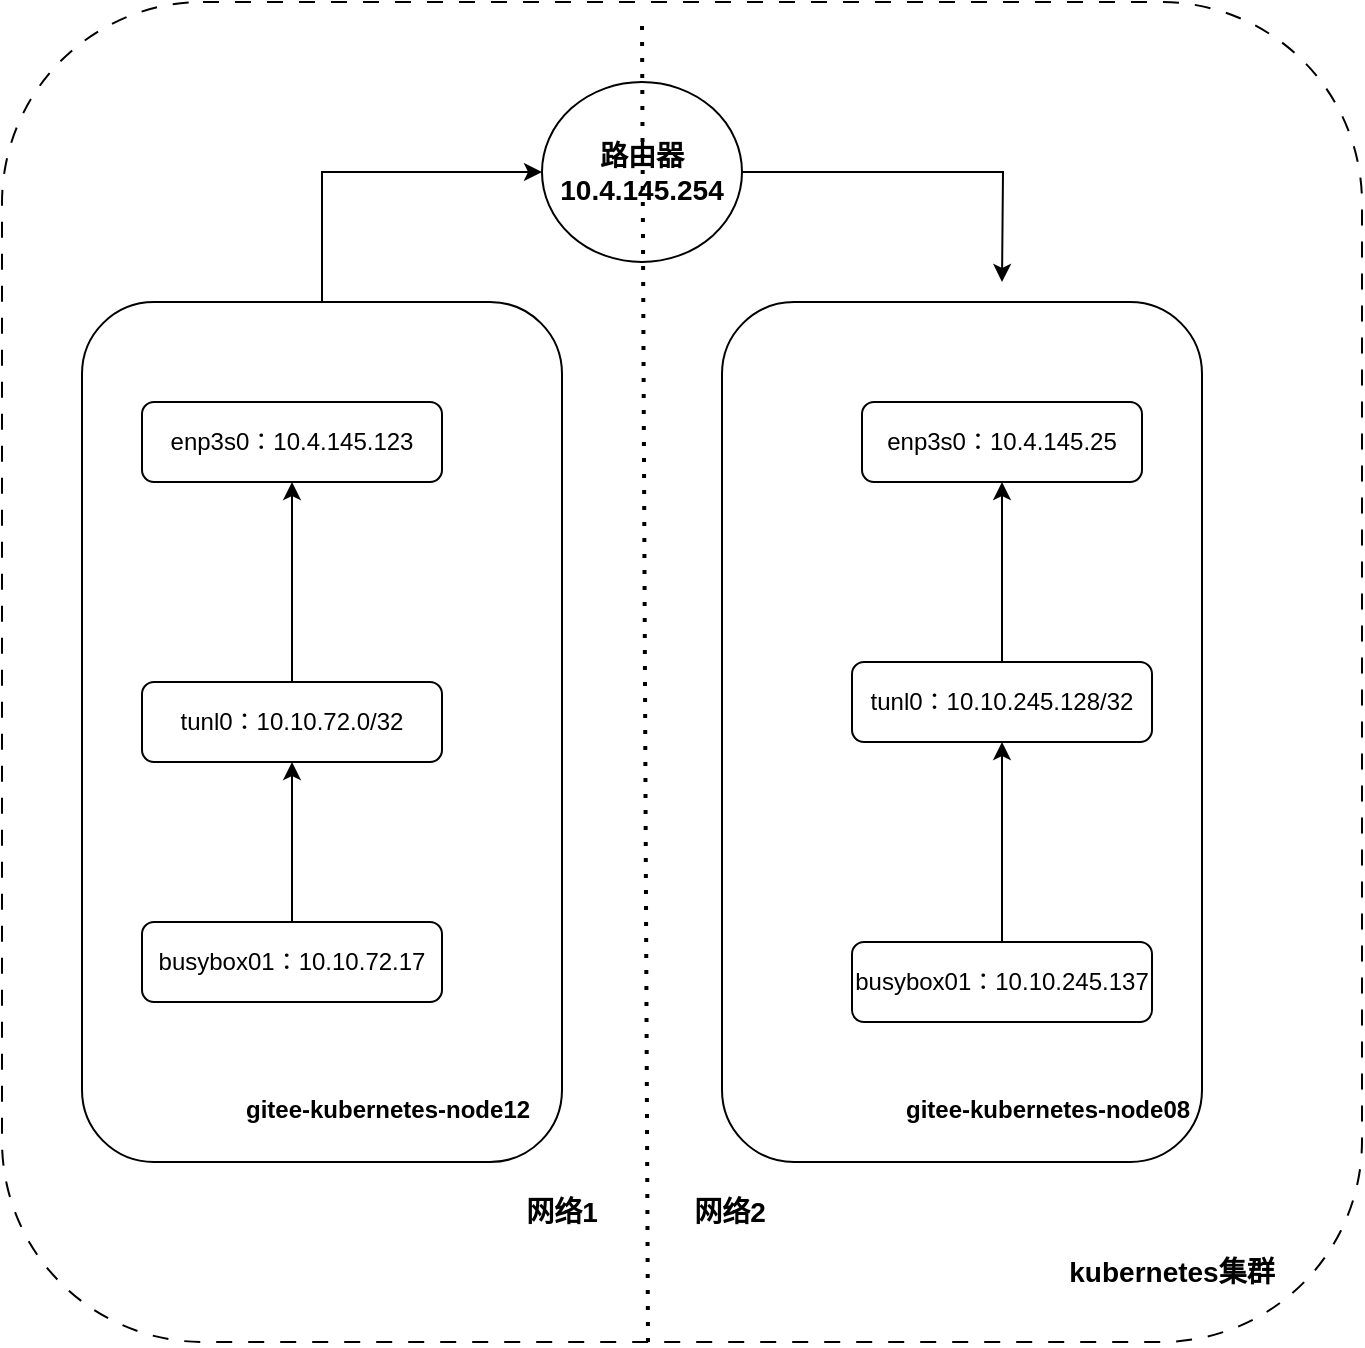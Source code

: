 <mxfile version="22.1.16" type="device">
  <diagram name="第 1 页" id="N5_QySJEJhJfCAWFDY5W">
    <mxGraphModel dx="2074" dy="1197" grid="1" gridSize="10" guides="1" tooltips="1" connect="1" arrows="1" fold="1" page="1" pageScale="1" pageWidth="827" pageHeight="1169" math="0" shadow="0">
      <root>
        <mxCell id="0" />
        <mxCell id="1" parent="0" />
        <mxCell id="dm-ANxLLViGMkjPyaxxt-1" value="" style="rounded=1;whiteSpace=wrap;html=1;dashed=1;dashPattern=8 8;" parent="1" vertex="1">
          <mxGeometry x="80" y="270" width="680" height="670" as="geometry" />
        </mxCell>
        <mxCell id="m1vb5U2OL-m3RRDRQQlM-15" style="edgeStyle=orthogonalEdgeStyle;rounded=0;orthogonalLoop=1;jettySize=auto;html=1;" edge="1" parent="1" source="m1vb5U2OL-m3RRDRQQlM-11">
          <mxGeometry relative="1" as="geometry">
            <mxPoint x="580" y="410" as="targetPoint" />
          </mxGeometry>
        </mxCell>
        <mxCell id="m1vb5U2OL-m3RRDRQQlM-11" value="" style="ellipse;whiteSpace=wrap;html=1;" vertex="1" parent="1">
          <mxGeometry x="350" y="310" width="100" height="90" as="geometry" />
        </mxCell>
        <mxCell id="dm-ANxLLViGMkjPyaxxt-5" value="" style="rounded=1;whiteSpace=wrap;html=1;" parent="1" vertex="1">
          <mxGeometry x="440" y="420" width="240" height="430" as="geometry" />
        </mxCell>
        <mxCell id="m1vb5U2OL-m3RRDRQQlM-14" style="edgeStyle=orthogonalEdgeStyle;rounded=0;orthogonalLoop=1;jettySize=auto;html=1;entryX=0;entryY=0.5;entryDx=0;entryDy=0;" edge="1" parent="1" source="dm-ANxLLViGMkjPyaxxt-4" target="m1vb5U2OL-m3RRDRQQlM-11">
          <mxGeometry relative="1" as="geometry" />
        </mxCell>
        <mxCell id="dm-ANxLLViGMkjPyaxxt-4" value="" style="rounded=1;whiteSpace=wrap;html=1;" parent="1" vertex="1">
          <mxGeometry x="120" y="420" width="240" height="430" as="geometry" />
        </mxCell>
        <mxCell id="dm-ANxLLViGMkjPyaxxt-2" value="" style="endArrow=none;dashed=1;html=1;dashPattern=1 3;strokeWidth=2;rounded=0;exitX=0.475;exitY=1;exitDx=0;exitDy=0;exitPerimeter=0;" parent="1" source="dm-ANxLLViGMkjPyaxxt-1" edge="1">
          <mxGeometry width="50" height="50" relative="1" as="geometry">
            <mxPoint x="390" y="640" as="sourcePoint" />
            <mxPoint x="400" y="280" as="targetPoint" />
          </mxGeometry>
        </mxCell>
        <mxCell id="dm-ANxLLViGMkjPyaxxt-6" value="网络1" style="text;html=1;strokeColor=none;fillColor=none;align=center;verticalAlign=middle;whiteSpace=wrap;rounded=0;fontSize=14;fontStyle=1" parent="1" vertex="1">
          <mxGeometry x="330" y="860" width="60" height="30" as="geometry" />
        </mxCell>
        <mxCell id="dm-ANxLLViGMkjPyaxxt-7" value="网络2" style="text;html=1;strokeColor=none;fillColor=none;align=center;verticalAlign=middle;whiteSpace=wrap;rounded=0;fontSize=14;fontStyle=1" parent="1" vertex="1">
          <mxGeometry x="414" y="860" width="60" height="30" as="geometry" />
        </mxCell>
        <mxCell id="dm-ANxLLViGMkjPyaxxt-8" value="kubernetes集群" style="text;html=1;strokeColor=none;fillColor=none;align=center;verticalAlign=middle;whiteSpace=wrap;rounded=0;fontSize=14;fontStyle=1" parent="1" vertex="1">
          <mxGeometry x="600" y="890" width="130" height="30" as="geometry" />
        </mxCell>
        <mxCell id="dm-ANxLLViGMkjPyaxxt-9" value="gitee-kubernetes-node12" style="text;whiteSpace=wrap;fontStyle=1" parent="1" vertex="1">
          <mxGeometry x="200" y="810" width="170" height="40" as="geometry" />
        </mxCell>
        <mxCell id="dm-ANxLLViGMkjPyaxxt-10" value="gitee-kubernetes-node08" style="text;whiteSpace=wrap;fontStyle=1" parent="1" vertex="1">
          <mxGeometry x="530" y="810" width="170" height="40" as="geometry" />
        </mxCell>
        <mxCell id="dm-ANxLLViGMkjPyaxxt-11" value="enp3s0：10.4.145.123" style="rounded=1;whiteSpace=wrap;html=1;" parent="1" vertex="1">
          <mxGeometry x="150" y="470" width="150" height="40" as="geometry" />
        </mxCell>
        <mxCell id="dm-ANxLLViGMkjPyaxxt-12" value="enp3s0：10.4.145.25" style="rounded=1;whiteSpace=wrap;html=1;" parent="1" vertex="1">
          <mxGeometry x="510" y="470" width="140" height="40" as="geometry" />
        </mxCell>
        <mxCell id="dm-ANxLLViGMkjPyaxxt-14" value="路由器&lt;br&gt;10.4.145.254" style="text;html=1;strokeColor=none;fillColor=none;align=center;verticalAlign=middle;whiteSpace=wrap;rounded=0;fontSize=14;fontStyle=1" parent="1" vertex="1">
          <mxGeometry x="370" y="340" width="60" height="30" as="geometry" />
        </mxCell>
        <mxCell id="dm-ANxLLViGMkjPyaxxt-19" style="edgeStyle=orthogonalEdgeStyle;rounded=0;orthogonalLoop=1;jettySize=auto;html=1;entryX=0.5;entryY=1;entryDx=0;entryDy=0;" parent="1" source="dm-ANxLLViGMkjPyaxxt-17" target="dm-ANxLLViGMkjPyaxxt-11" edge="1">
          <mxGeometry relative="1" as="geometry" />
        </mxCell>
        <mxCell id="dm-ANxLLViGMkjPyaxxt-17" value="tunl0：10.10.72.0/32" style="rounded=1;whiteSpace=wrap;html=1;" parent="1" vertex="1">
          <mxGeometry x="150" y="610" width="150" height="40" as="geometry" />
        </mxCell>
        <mxCell id="dm-ANxLLViGMkjPyaxxt-20" style="edgeStyle=orthogonalEdgeStyle;rounded=0;orthogonalLoop=1;jettySize=auto;html=1;entryX=0.5;entryY=1;entryDx=0;entryDy=0;" parent="1" source="dm-ANxLLViGMkjPyaxxt-18" target="dm-ANxLLViGMkjPyaxxt-12" edge="1">
          <mxGeometry relative="1" as="geometry" />
        </mxCell>
        <mxCell id="dm-ANxLLViGMkjPyaxxt-18" value="tunl0：10.10.245.128/32" style="rounded=1;whiteSpace=wrap;html=1;" parent="1" vertex="1">
          <mxGeometry x="505" y="600" width="150" height="40" as="geometry" />
        </mxCell>
        <mxCell id="dm-ANxLLViGMkjPyaxxt-23" style="edgeStyle=orthogonalEdgeStyle;rounded=0;orthogonalLoop=1;jettySize=auto;html=1;entryX=0.5;entryY=1;entryDx=0;entryDy=0;" parent="1" source="dm-ANxLLViGMkjPyaxxt-21" target="dm-ANxLLViGMkjPyaxxt-17" edge="1">
          <mxGeometry relative="1" as="geometry" />
        </mxCell>
        <mxCell id="dm-ANxLLViGMkjPyaxxt-21" value="busybox01：10.10.72.17" style="rounded=1;whiteSpace=wrap;html=1;" parent="1" vertex="1">
          <mxGeometry x="150" y="730" width="150" height="40" as="geometry" />
        </mxCell>
        <mxCell id="dm-ANxLLViGMkjPyaxxt-24" style="edgeStyle=orthogonalEdgeStyle;rounded=0;orthogonalLoop=1;jettySize=auto;html=1;entryX=0.5;entryY=1;entryDx=0;entryDy=0;" parent="1" source="dm-ANxLLViGMkjPyaxxt-22" target="dm-ANxLLViGMkjPyaxxt-18" edge="1">
          <mxGeometry relative="1" as="geometry" />
        </mxCell>
        <mxCell id="dm-ANxLLViGMkjPyaxxt-22" value="busybox01：10.10.245.137" style="rounded=1;whiteSpace=wrap;html=1;" parent="1" vertex="1">
          <mxGeometry x="505" y="740" width="150" height="40" as="geometry" />
        </mxCell>
      </root>
    </mxGraphModel>
  </diagram>
</mxfile>
